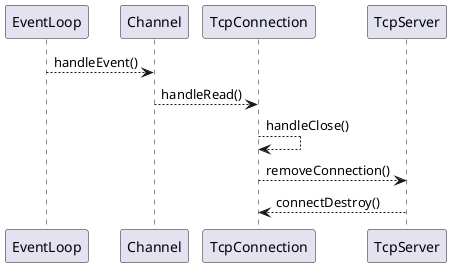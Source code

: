 @startuml 
EventLoop --> Channel : handleEvent()
Channel --> TcpConnection : handleRead()
TcpConnection --> TcpConnection : handleClose()
TcpConnection --> TcpServer : removeConnection()
TcpServer --> TcpConnection : connectDestroy()
@enduml 